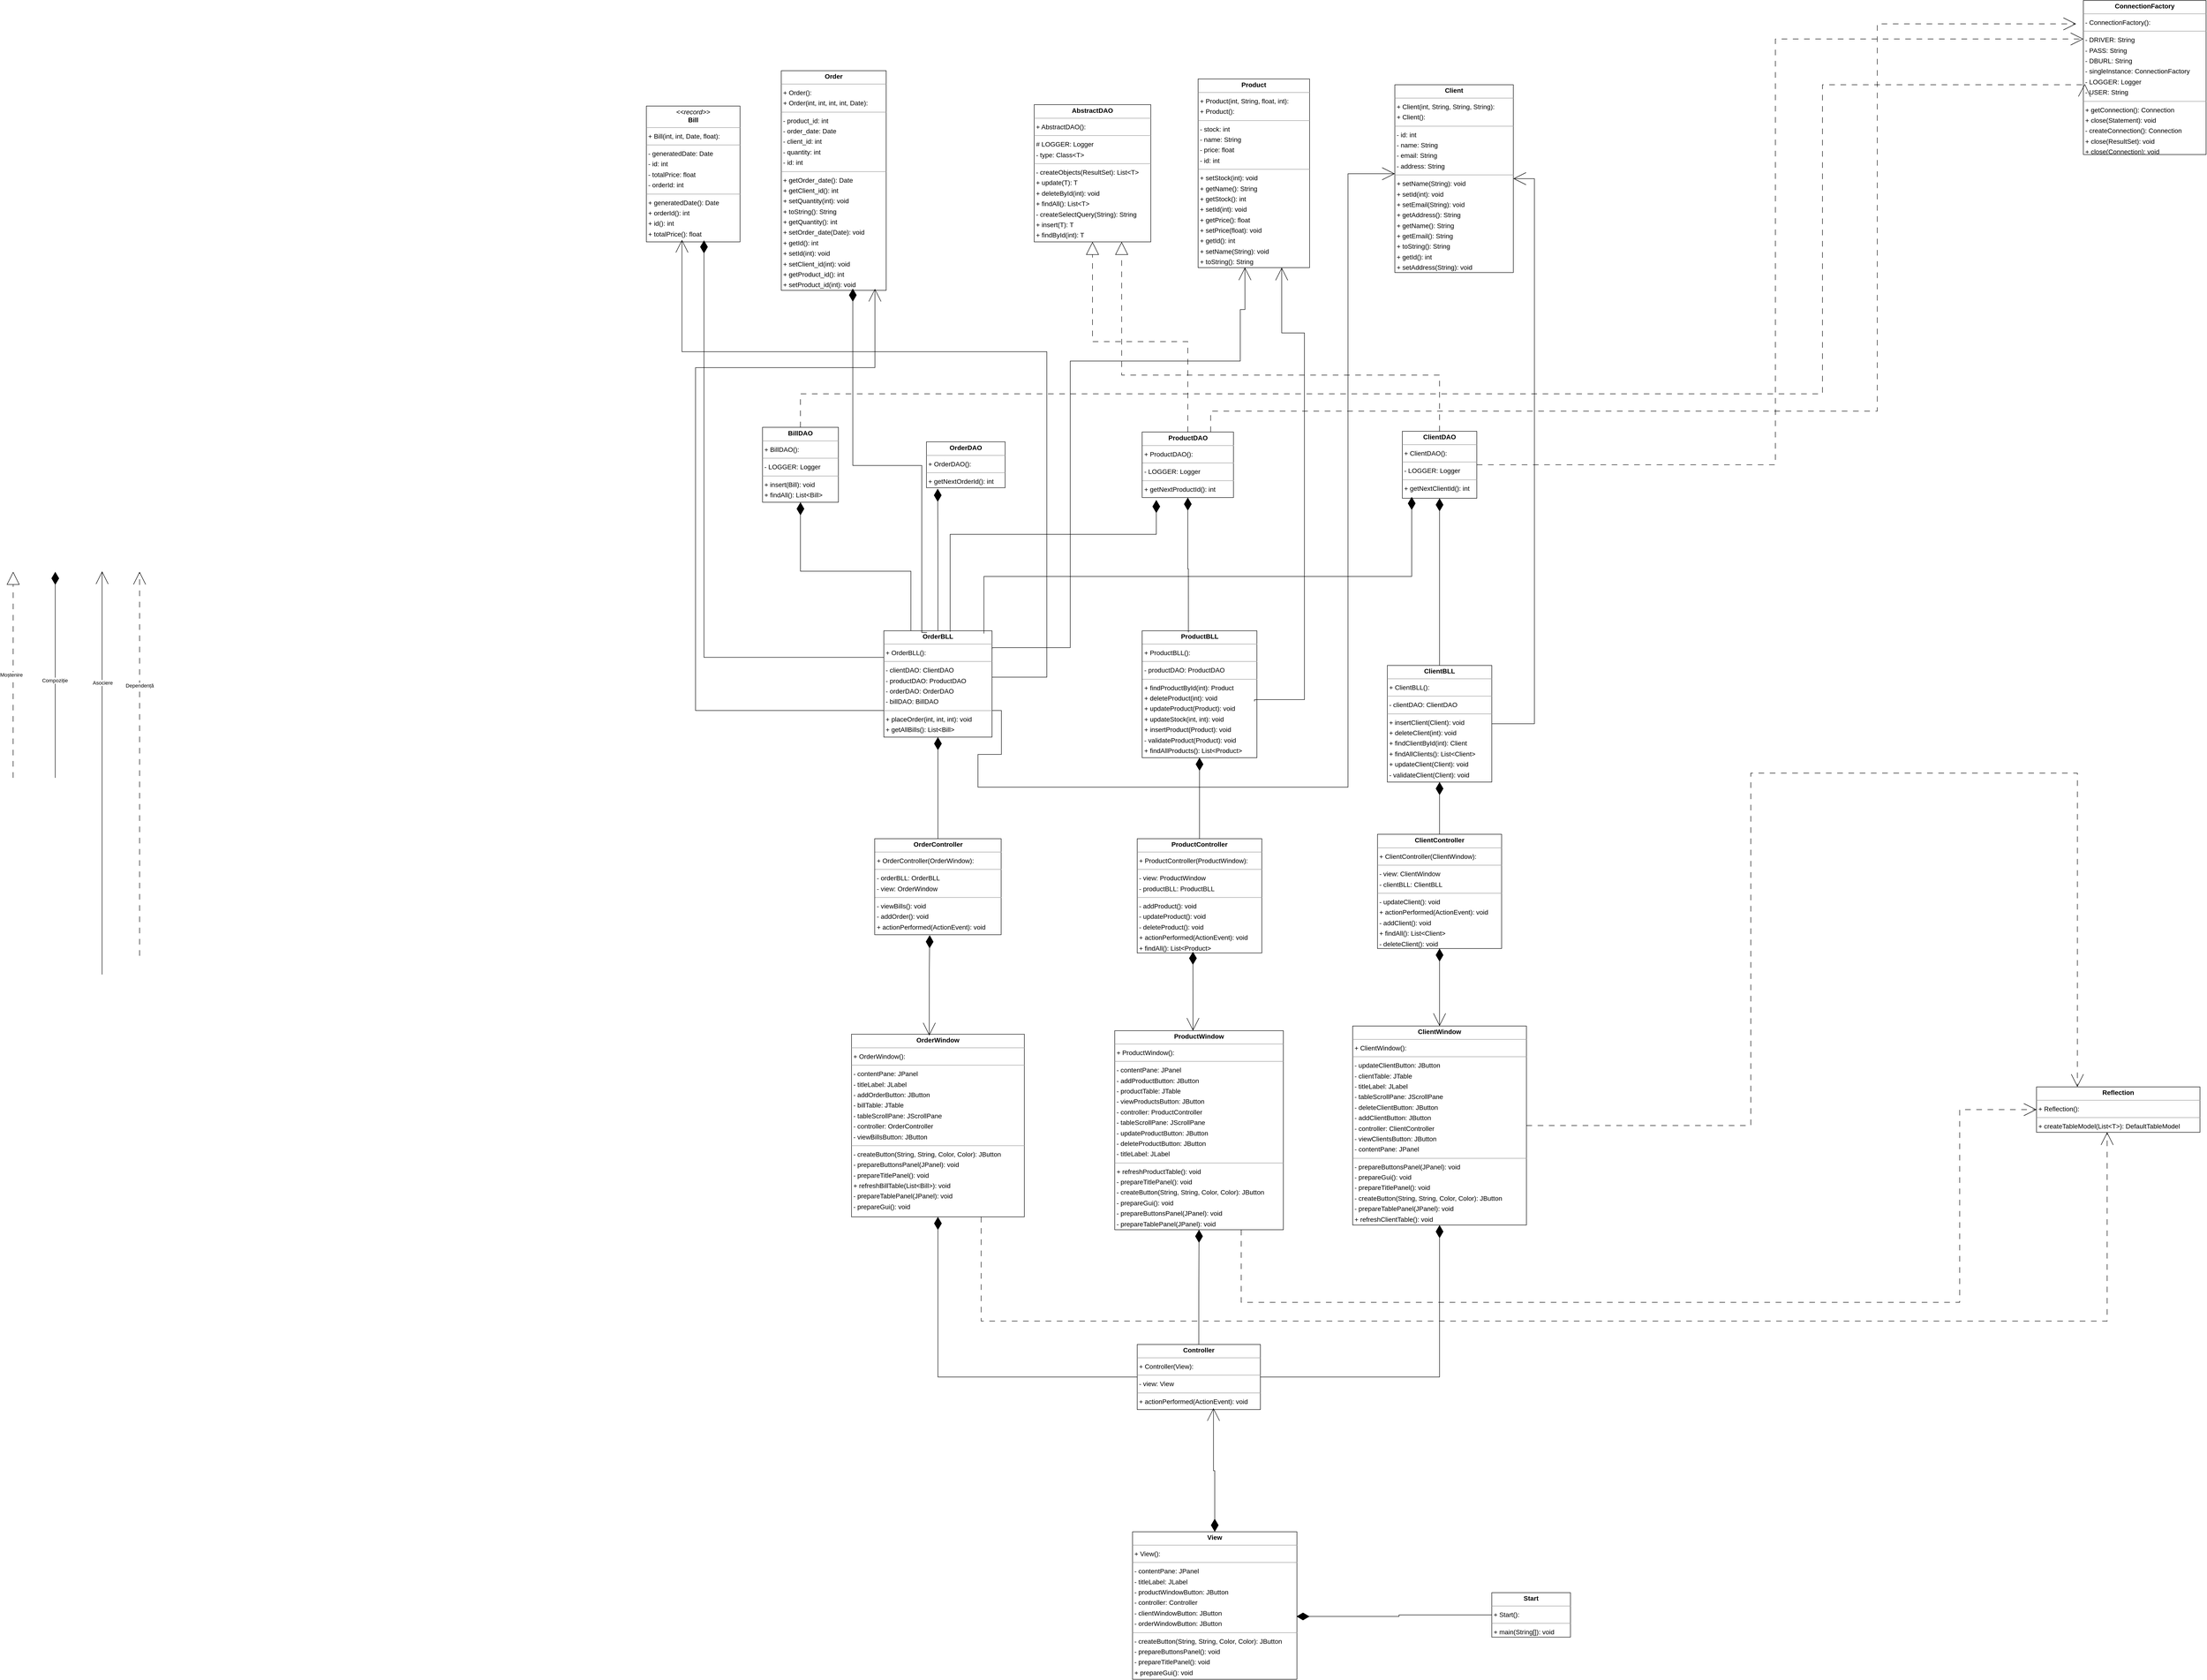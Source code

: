 <mxfile version="26.0.16">
  <diagram id="RKMdM0hL1HgMS0pw5Uj9" name="Page-1">
    <mxGraphModel dx="5400" dy="2084" grid="1" gridSize="10" guides="1" tooltips="1" connect="1" arrows="1" fold="1" page="0" pageScale="1" pageWidth="850" pageHeight="1100" background="none" math="0" shadow="0">
      <root>
        <mxCell id="0" />
        <mxCell id="1" parent="0" />
        <mxCell id="node3" value="&lt;p style=&quot;margin:0px;margin-top:4px;text-align:center;&quot;&gt;&lt;b&gt;AbstractDAO&lt;T&gt;&lt;/b&gt;&lt;/p&gt;&lt;hr size=&quot;1&quot;/&gt;&lt;p style=&quot;margin:0 0 0 4px;line-height:1.6;&quot;&gt;+ AbstractDAO(): &lt;/p&gt;&lt;hr size=&quot;1&quot;/&gt;&lt;p style=&quot;margin:0 0 0 4px;line-height:1.6;&quot;&gt;# LOGGER: Logger&lt;br/&gt;- type: Class&amp;lt;T&amp;gt;&lt;/p&gt;&lt;hr size=&quot;1&quot;/&gt;&lt;p style=&quot;margin:0 0 0 4px;line-height:1.6;&quot;&gt;- createObjects(ResultSet): List&amp;lt;T&amp;gt;&lt;br/&gt;+ update(T): T&lt;br/&gt;+ deleteById(int): void&lt;br/&gt;+ findAll(): List&amp;lt;T&amp;gt;&lt;br/&gt;- createSelectQuery(String): String&lt;br/&gt;+ insert(T): T&lt;br/&gt;+ findById(int): T&lt;/p&gt;" style="verticalAlign=top;align=left;overflow=fill;fontSize=14;fontFamily=Helvetica;html=1;rounded=0;shadow=0;comic=0;labelBackgroundColor=none;strokeWidth=1;" parent="1" vertex="1">
          <mxGeometry x="1260" y="802.5" width="249" height="293" as="geometry" />
        </mxCell>
        <mxCell id="node12" value="&lt;p style=&quot;margin:0px;margin-top:4px;text-align:center;&quot;&gt;&lt;i&gt;&amp;lt;&amp;lt;record&amp;gt;&amp;gt;&lt;/i&gt;&lt;br/&gt;&lt;b&gt;Bill&lt;/b&gt;&lt;/p&gt;&lt;hr size=&quot;1&quot;/&gt;&lt;p style=&quot;margin:0 0 0 4px;line-height:1.6;&quot;&gt;+ Bill(int, int, Date, float): &lt;/p&gt;&lt;hr size=&quot;1&quot;/&gt;&lt;p style=&quot;margin:0 0 0 4px;line-height:1.6;&quot;&gt;- generatedDate: Date&lt;br/&gt;- id: int&lt;br/&gt;- totalPrice: float&lt;br/&gt;- orderId: int&lt;/p&gt;&lt;hr size=&quot;1&quot;/&gt;&lt;p style=&quot;margin:0 0 0 4px;line-height:1.6;&quot;&gt;+ generatedDate(): Date&lt;br/&gt;+ orderId(): int&lt;br/&gt;+ id(): int&lt;br/&gt;+ totalPrice(): float&lt;/p&gt;" style="verticalAlign=top;align=left;overflow=fill;fontSize=14;fontFamily=Helvetica;html=1;rounded=0;shadow=0;comic=0;labelBackgroundColor=none;strokeWidth=1;" parent="1" vertex="1">
          <mxGeometry x="432" y="805.5" width="200" height="290" as="geometry" />
        </mxCell>
        <mxCell id="node11" value="&lt;p style=&quot;margin:0px;margin-top:4px;text-align:center;&quot;&gt;&lt;b&gt;BillDAO&lt;/b&gt;&lt;/p&gt;&lt;hr size=&quot;1&quot;/&gt;&lt;p style=&quot;margin:0 0 0 4px;line-height:1.6;&quot;&gt;+ BillDAO(): &lt;/p&gt;&lt;hr size=&quot;1&quot;/&gt;&lt;p style=&quot;margin:0 0 0 4px;line-height:1.6;&quot;&gt;- LOGGER: Logger&lt;/p&gt;&lt;hr size=&quot;1&quot;/&gt;&lt;p style=&quot;margin:0 0 0 4px;line-height:1.6;&quot;&gt;+ insert(Bill): void&lt;br/&gt;+ findAll(): List&amp;lt;Bill&amp;gt;&lt;/p&gt;" style="verticalAlign=top;align=left;overflow=fill;fontSize=14;fontFamily=Helvetica;html=1;rounded=0;shadow=0;comic=0;labelBackgroundColor=none;strokeWidth=1;" parent="1" vertex="1">
          <mxGeometry x="680" y="1491.5" width="162" height="160" as="geometry" />
        </mxCell>
        <mxCell id="node9" value="&lt;p style=&quot;margin:0px;margin-top:4px;text-align:center;&quot;&gt;&lt;b&gt;Client&lt;/b&gt;&lt;/p&gt;&lt;hr size=&quot;1&quot;/&gt;&lt;p style=&quot;margin:0 0 0 4px;line-height:1.6;&quot;&gt;+ Client(int, String, String, String): &lt;br/&gt;+ Client(): &lt;/p&gt;&lt;hr size=&quot;1&quot;/&gt;&lt;p style=&quot;margin:0 0 0 4px;line-height:1.6;&quot;&gt;- id: int&lt;br/&gt;- name: String&lt;br/&gt;- email: String&lt;br/&gt;- address: String&lt;/p&gt;&lt;hr size=&quot;1&quot;/&gt;&lt;p style=&quot;margin:0 0 0 4px;line-height:1.6;&quot;&gt;+ setName(String): void&lt;br/&gt;+ setId(int): void&lt;br/&gt;+ setEmail(String): void&lt;br/&gt;+ getAddress(): String&lt;br/&gt;+ getName(): String&lt;br/&gt;+ getEmail(): String&lt;br/&gt;+ toString(): String&lt;br/&gt;+ getId(): int&lt;br/&gt;+ setAddress(String): void&lt;/p&gt;" style="verticalAlign=top;align=left;overflow=fill;fontSize=14;fontFamily=Helvetica;html=1;rounded=0;shadow=0;comic=0;labelBackgroundColor=none;strokeWidth=1;" parent="1" vertex="1">
          <mxGeometry x="2030" y="760" width="253" height="401" as="geometry" />
        </mxCell>
        <mxCell id="VCW7K569zGjkkJuvxgAO-5" style="edgeStyle=orthogonalEdgeStyle;rounded=0;orthogonalLoop=1;jettySize=auto;html=1;entryX=0.5;entryY=1;entryDx=0;entryDy=0;endArrow=diamondThin;endFill=1;endSize=25;" edge="1" parent="1" source="node18" target="node15">
          <mxGeometry relative="1" as="geometry" />
        </mxCell>
        <mxCell id="VCW7K569zGjkkJuvxgAO-8" style="edgeStyle=orthogonalEdgeStyle;rounded=0;orthogonalLoop=1;jettySize=auto;html=1;entryX=1;entryY=0.5;entryDx=0;entryDy=0;endArrow=open;endFill=0;endSize=25;" edge="1" parent="1" source="node18" target="node9">
          <mxGeometry relative="1" as="geometry">
            <Array as="points">
              <mxPoint x="2328" y="2125" />
              <mxPoint x="2328" y="961" />
            </Array>
          </mxGeometry>
        </mxCell>
        <mxCell id="node18" value="&lt;p style=&quot;margin:0px;margin-top:4px;text-align:center;&quot;&gt;&lt;b&gt;ClientBLL&lt;/b&gt;&lt;/p&gt;&lt;hr size=&quot;1&quot;/&gt;&lt;p style=&quot;margin:0 0 0 4px;line-height:1.6;&quot;&gt;+ ClientBLL(): &lt;/p&gt;&lt;hr size=&quot;1&quot;/&gt;&lt;p style=&quot;margin:0 0 0 4px;line-height:1.6;&quot;&gt;- clientDAO: ClientDAO&lt;/p&gt;&lt;hr size=&quot;1&quot;/&gt;&lt;p style=&quot;margin:0 0 0 4px;line-height:1.6;&quot;&gt;+ insertClient(Client): void&lt;br/&gt;+ deleteClient(int): void&lt;br/&gt;+ findClientById(int): Client&lt;br/&gt;+ findAllClients(): List&amp;lt;Client&amp;gt;&lt;br/&gt;+ updateClient(Client): void&lt;br/&gt;- validateClient(Client): void&lt;/p&gt;" style="verticalAlign=top;align=left;overflow=fill;fontSize=14;fontFamily=Helvetica;html=1;rounded=0;shadow=0;comic=0;labelBackgroundColor=none;strokeWidth=1;" parent="1" vertex="1">
          <mxGeometry x="2014" y="2000" width="223" height="249" as="geometry" />
        </mxCell>
        <mxCell id="VCW7K569zGjkkJuvxgAO-4" style="edgeStyle=orthogonalEdgeStyle;rounded=0;orthogonalLoop=1;jettySize=auto;html=1;entryX=0.5;entryY=1;entryDx=0;entryDy=0;endArrow=diamondThin;endFill=1;endSize=25;" edge="1" parent="1" source="node20" target="node18">
          <mxGeometry relative="1" as="geometry" />
        </mxCell>
        <mxCell id="node20" value="&lt;p style=&quot;margin:0px;margin-top:4px;text-align:center;&quot;&gt;&lt;b&gt;ClientController&lt;/b&gt;&lt;/p&gt;&lt;hr size=&quot;1&quot;/&gt;&lt;p style=&quot;margin:0 0 0 4px;line-height:1.6;&quot;&gt;+ ClientController(ClientWindow): &lt;/p&gt;&lt;hr size=&quot;1&quot;/&gt;&lt;p style=&quot;margin:0 0 0 4px;line-height:1.6;&quot;&gt;- view: ClientWindow&lt;br/&gt;- clientBLL: ClientBLL&lt;/p&gt;&lt;hr size=&quot;1&quot;/&gt;&lt;p style=&quot;margin:0 0 0 4px;line-height:1.6;&quot;&gt;- updateClient(): void&lt;br/&gt;+ actionPerformed(ActionEvent): void&lt;br/&gt;- addClient(): void&lt;br/&gt;+ findAll(): List&amp;lt;Client&amp;gt;&lt;br/&gt;- deleteClient(): void&lt;/p&gt;" style="verticalAlign=top;align=left;overflow=fill;fontSize=14;fontFamily=Helvetica;html=1;rounded=0;shadow=0;comic=0;labelBackgroundColor=none;strokeWidth=1;" parent="1" vertex="1">
          <mxGeometry x="1993" y="2360.5" width="265" height="244" as="geometry" />
        </mxCell>
        <mxCell id="VCW7K569zGjkkJuvxgAO-9" style="edgeStyle=orthogonalEdgeStyle;rounded=0;orthogonalLoop=1;jettySize=auto;html=1;entryX=0.75;entryY=1;entryDx=0;entryDy=0;dashed=1;dashPattern=12 12;endArrow=block;endFill=0;endSize=25;" edge="1" parent="1" source="node15" target="node3">
          <mxGeometry relative="1" as="geometry">
            <Array as="points">
              <mxPoint x="2125" y="1380" />
              <mxPoint x="1447" y="1380" />
            </Array>
          </mxGeometry>
        </mxCell>
        <mxCell id="VCW7K569zGjkkJuvxgAO-10" style="edgeStyle=orthogonalEdgeStyle;rounded=0;orthogonalLoop=1;jettySize=auto;html=1;entryX=0;entryY=0.25;entryDx=0;entryDy=0;dashed=1;dashPattern=12 12;endArrow=open;endFill=0;endSize=25;" edge="1" parent="1" source="node15" target="node5">
          <mxGeometry relative="1" as="geometry" />
        </mxCell>
        <mxCell id="node15" value="&lt;p style=&quot;margin:0px;margin-top:4px;text-align:center;&quot;&gt;&lt;b&gt;ClientDAO&lt;/b&gt;&lt;/p&gt;&lt;hr size=&quot;1&quot;/&gt;&lt;p style=&quot;margin:0 0 0 4px;line-height:1.6;&quot;&gt;+ ClientDAO(): &lt;/p&gt;&lt;hr size=&quot;1&quot;/&gt;&lt;p style=&quot;margin:0 0 0 4px;line-height:1.6;&quot;&gt;- LOGGER: Logger&lt;/p&gt;&lt;hr size=&quot;1&quot;/&gt;&lt;p style=&quot;margin:0 0 0 4px;line-height:1.6;&quot;&gt;+ getNextClientId(): int&lt;/p&gt;" style="verticalAlign=top;align=left;overflow=fill;fontSize=14;fontFamily=Helvetica;html=1;rounded=0;shadow=0;comic=0;labelBackgroundColor=none;strokeWidth=1;" parent="1" vertex="1">
          <mxGeometry x="2046" y="1500" width="159" height="143" as="geometry" />
        </mxCell>
        <mxCell id="VCW7K569zGjkkJuvxgAO-11" style="edgeStyle=orthogonalEdgeStyle;rounded=0;orthogonalLoop=1;jettySize=auto;html=1;entryX=0.5;entryY=1;entryDx=0;entryDy=0;endSize=25;endArrow=diamondThin;endFill=1;startArrow=open;startFill=0;startSize=25;" edge="1" parent="1" source="node16" target="node20">
          <mxGeometry relative="1" as="geometry" />
        </mxCell>
        <mxCell id="node16" value="&lt;p style=&quot;margin:0px;margin-top:4px;text-align:center;&quot;&gt;&lt;b&gt;ClientWindow&lt;/b&gt;&lt;/p&gt;&lt;hr size=&quot;1&quot;/&gt;&lt;p style=&quot;margin:0 0 0 4px;line-height:1.6;&quot;&gt;+ ClientWindow(): &lt;/p&gt;&lt;hr size=&quot;1&quot;/&gt;&lt;p style=&quot;margin:0 0 0 4px;line-height:1.6;&quot;&gt;- updateClientButton: JButton&lt;br/&gt;- clientTable: JTable&lt;br/&gt;- titleLabel: JLabel&lt;br/&gt;- tableScrollPane: JScrollPane&lt;br/&gt;- deleteClientButton: JButton&lt;br/&gt;- addClientButton: JButton&lt;br/&gt;- controller: ClientController&lt;br/&gt;- viewClientsButton: JButton&lt;br/&gt;- contentPane: JPanel&lt;/p&gt;&lt;hr size=&quot;1&quot;/&gt;&lt;p style=&quot;margin:0 0 0 4px;line-height:1.6;&quot;&gt;- prepareButtonsPanel(JPanel): void&lt;br/&gt;- prepareGui(): void&lt;br/&gt;- prepareTitlePanel(): void&lt;br/&gt;- createButton(String, String, Color, Color): JButton&lt;br/&gt;- prepareTablePanel(JPanel): void&lt;br/&gt;+ refreshClientTable(): void&lt;/p&gt;" style="verticalAlign=top;align=left;overflow=fill;fontSize=14;fontFamily=Helvetica;html=1;rounded=0;shadow=0;comic=0;labelBackgroundColor=none;strokeWidth=1;" parent="1" vertex="1">
          <mxGeometry x="1940" y="2770" width="371" height="425" as="geometry" />
        </mxCell>
        <mxCell id="node5" value="&lt;p style=&quot;margin:0px;margin-top:4px;text-align:center;&quot;&gt;&lt;b&gt;ConnectionFactory&lt;/b&gt;&lt;/p&gt;&lt;hr size=&quot;1&quot;/&gt;&lt;p style=&quot;margin:0 0 0 4px;line-height:1.6;&quot;&gt;- ConnectionFactory(): &lt;/p&gt;&lt;hr size=&quot;1&quot;/&gt;&lt;p style=&quot;margin:0 0 0 4px;line-height:1.6;&quot;&gt;- DRIVER: String&lt;br/&gt;- PASS: String&lt;br/&gt;- DBURL: String&lt;br/&gt;- singleInstance: ConnectionFactory&lt;br/&gt;- LOGGER: Logger&lt;br/&gt;- USER: String&lt;/p&gt;&lt;hr size=&quot;1&quot;/&gt;&lt;p style=&quot;margin:0 0 0 4px;line-height:1.6;&quot;&gt;+ getConnection(): Connection&lt;br/&gt;+ close(Statement): void&lt;br/&gt;- createConnection(): Connection&lt;br/&gt;+ close(ResultSet): void&lt;br/&gt;+ close(Connection): void&lt;/p&gt;" style="verticalAlign=top;align=left;overflow=fill;fontSize=14;fontFamily=Helvetica;html=1;rounded=0;shadow=0;comic=0;labelBackgroundColor=none;strokeWidth=1;" parent="1" vertex="1">
          <mxGeometry x="3500" y="580" width="262" height="329" as="geometry" />
        </mxCell>
        <mxCell id="node22" value="&lt;p style=&quot;margin:0px;margin-top:4px;text-align:center;&quot;&gt;&lt;b&gt;Controller&lt;/b&gt;&lt;/p&gt;&lt;hr size=&quot;1&quot;/&gt;&lt;p style=&quot;margin:0 0 0 4px;line-height:1.6;&quot;&gt;+ Controller(View): &lt;/p&gt;&lt;hr size=&quot;1&quot;/&gt;&lt;p style=&quot;margin:0 0 0 4px;line-height:1.6;&quot;&gt;- view: View&lt;/p&gt;&lt;hr size=&quot;1&quot;/&gt;&lt;p style=&quot;margin:0 0 0 4px;line-height:1.6;&quot;&gt;+ actionPerformed(ActionEvent): void&lt;/p&gt;" style="verticalAlign=top;align=left;overflow=fill;fontSize=14;fontFamily=Helvetica;html=1;rounded=0;shadow=0;comic=0;labelBackgroundColor=none;strokeWidth=1;" parent="1" vertex="1">
          <mxGeometry x="1480" y="3450" width="263" height="139" as="geometry" />
        </mxCell>
        <mxCell id="node13" value="&lt;p style=&quot;margin:0px;margin-top:4px;text-align:center;&quot;&gt;&lt;b&gt;Order&lt;/b&gt;&lt;/p&gt;&lt;hr size=&quot;1&quot;/&gt;&lt;p style=&quot;margin:0 0 0 4px;line-height:1.6;&quot;&gt;+ Order(): &lt;br/&gt;+ Order(int, int, int, int, Date): &lt;/p&gt;&lt;hr size=&quot;1&quot;/&gt;&lt;p style=&quot;margin:0 0 0 4px;line-height:1.6;&quot;&gt;- product_id: int&lt;br/&gt;- order_date: Date&lt;br/&gt;- client_id: int&lt;br/&gt;- quantity: int&lt;br/&gt;- id: int&lt;/p&gt;&lt;hr size=&quot;1&quot;/&gt;&lt;p style=&quot;margin:0 0 0 4px;line-height:1.6;&quot;&gt;+ getOrder_date(): Date&lt;br/&gt;+ getClient_id(): int&lt;br/&gt;+ setQuantity(int): void&lt;br/&gt;+ toString(): String&lt;br/&gt;+ getQuantity(): int&lt;br/&gt;+ setOrder_date(Date): void&lt;br/&gt;+ getId(): int&lt;br/&gt;+ setId(int): void&lt;br/&gt;+ setClient_id(int): void&lt;br/&gt;+ getProduct_id(): int&lt;br/&gt;+ setProduct_id(int): void&lt;/p&gt;" style="verticalAlign=top;align=left;overflow=fill;fontSize=14;fontFamily=Helvetica;html=1;rounded=0;shadow=0;comic=0;labelBackgroundColor=none;strokeWidth=1;" parent="1" vertex="1">
          <mxGeometry x="720" y="730" width="224" height="469" as="geometry" />
        </mxCell>
        <mxCell id="node19" value="&lt;p style=&quot;margin:0px;margin-top:4px;text-align:center;&quot;&gt;&lt;b&gt;OrderBLL&lt;/b&gt;&lt;/p&gt;&lt;hr size=&quot;1&quot;/&gt;&lt;p style=&quot;margin:0 0 0 4px;line-height:1.6;&quot;&gt;+ OrderBLL(): &lt;/p&gt;&lt;hr size=&quot;1&quot;/&gt;&lt;p style=&quot;margin:0 0 0 4px;line-height:1.6;&quot;&gt;- clientDAO: ClientDAO&lt;br/&gt;- productDAO: ProductDAO&lt;br/&gt;- orderDAO: OrderDAO&lt;br/&gt;- billDAO: BillDAO&lt;/p&gt;&lt;hr size=&quot;1&quot;/&gt;&lt;p style=&quot;margin:0 0 0 4px;line-height:1.6;&quot;&gt;+ placeOrder(int, int, int): void&lt;br/&gt;+ getAllBills(): List&amp;lt;Bill&amp;gt;&lt;/p&gt;" style="verticalAlign=top;align=left;overflow=fill;fontSize=14;fontFamily=Helvetica;html=1;rounded=0;shadow=0;comic=0;labelBackgroundColor=none;strokeWidth=1;" parent="1" vertex="1">
          <mxGeometry x="939" y="1926" width="231" height="227" as="geometry" />
        </mxCell>
        <mxCell id="node14" value="&lt;p style=&quot;margin:0px;margin-top:4px;text-align:center;&quot;&gt;&lt;b&gt;OrderController&lt;/b&gt;&lt;/p&gt;&lt;hr size=&quot;1&quot;/&gt;&lt;p style=&quot;margin:0 0 0 4px;line-height:1.6;&quot;&gt;+ OrderController(OrderWindow): &lt;/p&gt;&lt;hr size=&quot;1&quot;/&gt;&lt;p style=&quot;margin:0 0 0 4px;line-height:1.6;&quot;&gt;- orderBLL: OrderBLL&lt;br/&gt;- view: OrderWindow&lt;/p&gt;&lt;hr size=&quot;1&quot;/&gt;&lt;p style=&quot;margin:0 0 0 4px;line-height:1.6;&quot;&gt;- viewBills(): void&lt;br/&gt;- addOrder(): void&lt;br/&gt;+ actionPerformed(ActionEvent): void&lt;/p&gt;" style="verticalAlign=top;align=left;overflow=fill;fontSize=14;fontFamily=Helvetica;html=1;rounded=0;shadow=0;comic=0;labelBackgroundColor=none;strokeWidth=1;" parent="1" vertex="1">
          <mxGeometry x="919.5" y="2370" width="270" height="205" as="geometry" />
        </mxCell>
        <mxCell id="node10" value="&lt;p style=&quot;margin:0px;margin-top:4px;text-align:center;&quot;&gt;&lt;b&gt;OrderDAO&lt;/b&gt;&lt;/p&gt;&lt;hr size=&quot;1&quot;/&gt;&lt;p style=&quot;margin:0 0 0 4px;line-height:1.6;&quot;&gt;+ OrderDAO(): &lt;/p&gt;&lt;hr size=&quot;1&quot;/&gt;&lt;p style=&quot;margin:0 0 0 4px;line-height:1.6;&quot;&gt;+ getNextOrderId(): int&lt;/p&gt;" style="verticalAlign=top;align=left;overflow=fill;fontSize=14;fontFamily=Helvetica;html=1;rounded=0;shadow=0;comic=0;labelBackgroundColor=none;strokeWidth=1;" parent="1" vertex="1">
          <mxGeometry x="1030" y="1522.5" width="168" height="98" as="geometry" />
        </mxCell>
        <mxCell id="node0" value="&lt;p style=&quot;margin:0px;margin-top:4px;text-align:center;&quot;&gt;&lt;b&gt;OrderWindow&lt;/b&gt;&lt;/p&gt;&lt;hr size=&quot;1&quot;/&gt;&lt;p style=&quot;margin:0 0 0 4px;line-height:1.6;&quot;&gt;+ OrderWindow(): &lt;/p&gt;&lt;hr size=&quot;1&quot;/&gt;&lt;p style=&quot;margin:0 0 0 4px;line-height:1.6;&quot;&gt;- contentPane: JPanel&lt;br/&gt;- titleLabel: JLabel&lt;br/&gt;- addOrderButton: JButton&lt;br/&gt;- billTable: JTable&lt;br/&gt;- tableScrollPane: JScrollPane&lt;br/&gt;- controller: OrderController&lt;br/&gt;- viewBillsButton: JButton&lt;/p&gt;&lt;hr size=&quot;1&quot;/&gt;&lt;p style=&quot;margin:0 0 0 4px;line-height:1.6;&quot;&gt;- createButton(String, String, Color, Color): JButton&lt;br/&gt;- prepareButtonsPanel(JPanel): void&lt;br/&gt;- prepareTitlePanel(): void&lt;br/&gt;+ refreshBillTable(List&amp;lt;Bill&amp;gt;): void&lt;br/&gt;- prepareTablePanel(JPanel): void&lt;br/&gt;- prepareGui(): void&lt;/p&gt;" style="verticalAlign=top;align=left;overflow=fill;fontSize=14;fontFamily=Helvetica;html=1;rounded=0;shadow=0;comic=0;labelBackgroundColor=none;strokeWidth=1;" parent="1" vertex="1">
          <mxGeometry x="870" y="2787.5" width="369" height="390" as="geometry" />
        </mxCell>
        <mxCell id="node17" value="&lt;p style=&quot;margin:0px;margin-top:4px;text-align:center;&quot;&gt;&lt;b&gt;Product&lt;/b&gt;&lt;/p&gt;&lt;hr size=&quot;1&quot;/&gt;&lt;p style=&quot;margin:0 0 0 4px;line-height:1.6;&quot;&gt;+ Product(int, String, float, int): &lt;br/&gt;+ Product(): &lt;/p&gt;&lt;hr size=&quot;1&quot;/&gt;&lt;p style=&quot;margin:0 0 0 4px;line-height:1.6;&quot;&gt;- stock: int&lt;br/&gt;- name: String&lt;br/&gt;- price: float&lt;br/&gt;- id: int&lt;/p&gt;&lt;hr size=&quot;1&quot;/&gt;&lt;p style=&quot;margin:0 0 0 4px;line-height:1.6;&quot;&gt;+ setStock(int): void&lt;br/&gt;+ getName(): String&lt;br/&gt;+ getStock(): int&lt;br/&gt;+ setId(int): void&lt;br/&gt;+ getPrice(): float&lt;br/&gt;+ setPrice(float): void&lt;br/&gt;+ getId(): int&lt;br/&gt;+ setName(String): void&lt;br/&gt;+ toString(): String&lt;/p&gt;" style="verticalAlign=top;align=left;overflow=fill;fontSize=14;fontFamily=Helvetica;html=1;rounded=0;shadow=0;comic=0;labelBackgroundColor=none;strokeWidth=1;" parent="1" vertex="1">
          <mxGeometry x="1610" y="747.5" width="238" height="403" as="geometry" />
        </mxCell>
        <mxCell id="node2" value="&lt;p style=&quot;margin:0px;margin-top:4px;text-align:center;&quot;&gt;&lt;b&gt;ProductBLL&lt;/b&gt;&lt;/p&gt;&lt;hr size=&quot;1&quot;/&gt;&lt;p style=&quot;margin:0 0 0 4px;line-height:1.6;&quot;&gt;+ ProductBLL(): &lt;/p&gt;&lt;hr size=&quot;1&quot;/&gt;&lt;p style=&quot;margin:0 0 0 4px;line-height:1.6;&quot;&gt;- productDAO: ProductDAO&lt;/p&gt;&lt;hr size=&quot;1&quot;/&gt;&lt;p style=&quot;margin:0 0 0 4px;line-height:1.6;&quot;&gt;+ findProductById(int): Product&lt;br/&gt;+ deleteProduct(int): void&lt;br/&gt;+ updateProduct(Product): void&lt;br/&gt;+ updateStock(int, int): void&lt;br/&gt;+ insertProduct(Product): void&lt;br/&gt;- validateProduct(Product): void&lt;br/&gt;+ findAllProducts(): List&amp;lt;Product&amp;gt;&lt;/p&gt;" style="verticalAlign=top;align=left;overflow=fill;fontSize=14;fontFamily=Helvetica;html=1;rounded=0;shadow=0;comic=0;labelBackgroundColor=none;strokeWidth=1;" parent="1" vertex="1">
          <mxGeometry x="1490.5" y="1926" width="245" height="271" as="geometry" />
        </mxCell>
        <mxCell id="node4" value="&lt;p style=&quot;margin:0px;margin-top:4px;text-align:center;&quot;&gt;&lt;b&gt;ProductController&lt;/b&gt;&lt;/p&gt;&lt;hr size=&quot;1&quot;/&gt;&lt;p style=&quot;margin:0 0 0 4px;line-height:1.6;&quot;&gt;+ ProductController(ProductWindow): &lt;/p&gt;&lt;hr size=&quot;1&quot;/&gt;&lt;p style=&quot;margin:0 0 0 4px;line-height:1.6;&quot;&gt;- view: ProductWindow&lt;br/&gt;- productBLL: ProductBLL&lt;/p&gt;&lt;hr size=&quot;1&quot;/&gt;&lt;p style=&quot;margin:0 0 0 4px;line-height:1.6;&quot;&gt;- addProduct(): void&lt;br/&gt;- updateProduct(): void&lt;br/&gt;- deleteProduct(): void&lt;br/&gt;+ actionPerformed(ActionEvent): void&lt;br/&gt;+ findAll(): List&amp;lt;Product&amp;gt;&lt;/p&gt;" style="verticalAlign=top;align=left;overflow=fill;fontSize=14;fontFamily=Helvetica;html=1;rounded=0;shadow=0;comic=0;labelBackgroundColor=none;strokeWidth=1;" parent="1" vertex="1">
          <mxGeometry x="1480" y="2370" width="266" height="244" as="geometry" />
        </mxCell>
        <mxCell id="VCW7K569zGjkkJuvxgAO-15" style="edgeStyle=orthogonalEdgeStyle;rounded=0;orthogonalLoop=1;jettySize=auto;html=1;entryX=0.5;entryY=1;entryDx=0;entryDy=0;endSize=25;endArrow=block;endFill=0;dashed=1;dashPattern=12 12;" edge="1" parent="1" source="node21" target="node3">
          <mxGeometry relative="1" as="geometry" />
        </mxCell>
        <mxCell id="node21" value="&lt;p style=&quot;margin:0px;margin-top:4px;text-align:center;&quot;&gt;&lt;b&gt;ProductDAO&lt;/b&gt;&lt;/p&gt;&lt;hr size=&quot;1&quot;/&gt;&lt;p style=&quot;margin:0 0 0 4px;line-height:1.6;&quot;&gt;+ ProductDAO(): &lt;/p&gt;&lt;hr size=&quot;1&quot;/&gt;&lt;p style=&quot;margin:0 0 0 4px;line-height:1.6;&quot;&gt;- LOGGER: Logger&lt;/p&gt;&lt;hr size=&quot;1&quot;/&gt;&lt;p style=&quot;margin:0 0 0 4px;line-height:1.6;&quot;&gt;+ getNextProductId(): int&lt;/p&gt;" style="verticalAlign=top;align=left;overflow=fill;fontSize=14;fontFamily=Helvetica;html=1;rounded=0;shadow=0;comic=0;labelBackgroundColor=none;strokeWidth=1;" parent="1" vertex="1">
          <mxGeometry x="1490.5" y="1501.5" width="195" height="140" as="geometry" />
        </mxCell>
        <mxCell id="node1" value="&lt;p style=&quot;margin:0px;margin-top:4px;text-align:center;&quot;&gt;&lt;b&gt;ProductWindow&lt;/b&gt;&lt;/p&gt;&lt;hr size=&quot;1&quot;/&gt;&lt;p style=&quot;margin:0 0 0 4px;line-height:1.6;&quot;&gt;+ ProductWindow(): &lt;/p&gt;&lt;hr size=&quot;1&quot;/&gt;&lt;p style=&quot;margin:0 0 0 4px;line-height:1.6;&quot;&gt;- contentPane: JPanel&lt;br/&gt;- addProductButton: JButton&lt;br/&gt;- productTable: JTable&lt;br/&gt;- viewProductsButton: JButton&lt;br/&gt;- controller: ProductController&lt;br/&gt;- tableScrollPane: JScrollPane&lt;br/&gt;- updateProductButton: JButton&lt;br/&gt;- deleteProductButton: JButton&lt;br/&gt;- titleLabel: JLabel&lt;/p&gt;&lt;hr size=&quot;1&quot;/&gt;&lt;p style=&quot;margin:0 0 0 4px;line-height:1.6;&quot;&gt;+ refreshProductTable(): void&lt;br/&gt;- prepareTitlePanel(): void&lt;br/&gt;- createButton(String, String, Color, Color): JButton&lt;br/&gt;- prepareGui(): void&lt;br/&gt;- prepareButtonsPanel(JPanel): void&lt;br/&gt;- prepareTablePanel(JPanel): void&lt;/p&gt;" style="verticalAlign=top;align=left;overflow=fill;fontSize=14;fontFamily=Helvetica;html=1;rounded=0;shadow=0;comic=0;labelBackgroundColor=none;strokeWidth=1;" parent="1" vertex="1">
          <mxGeometry x="1432" y="2780" width="360" height="425" as="geometry" />
        </mxCell>
        <mxCell id="node7" value="&lt;p style=&quot;margin:0px;margin-top:4px;text-align:center;&quot;&gt;&lt;b&gt;Reflection&lt;/b&gt;&lt;/p&gt;&lt;hr size=&quot;1&quot;/&gt;&lt;p style=&quot;margin:0 0 0 4px;line-height:1.6;&quot;&gt;+ Reflection(): &lt;/p&gt;&lt;hr size=&quot;1&quot;/&gt;&lt;p style=&quot;margin:0 0 0 4px;line-height:1.6;&quot;&gt;+ createTableModel(List&amp;lt;T&amp;gt;): DefaultTableModel&lt;/p&gt;" style="verticalAlign=top;align=left;overflow=fill;fontSize=14;fontFamily=Helvetica;html=1;rounded=0;shadow=0;comic=0;labelBackgroundColor=none;strokeWidth=1;" parent="1" vertex="1">
          <mxGeometry x="3400" y="2900" width="349" height="97" as="geometry" />
        </mxCell>
        <mxCell id="node6" value="&lt;p style=&quot;margin:0px;margin-top:4px;text-align:center;&quot;&gt;&lt;b&gt;Start&lt;/b&gt;&lt;/p&gt;&lt;hr size=&quot;1&quot;/&gt;&lt;p style=&quot;margin:0 0 0 4px;line-height:1.6;&quot;&gt;+ Start(): &lt;/p&gt;&lt;hr size=&quot;1&quot;/&gt;&lt;p style=&quot;margin:0 0 0 4px;line-height:1.6;&quot;&gt;+ main(String[]): void&lt;/p&gt;" style="verticalAlign=top;align=left;overflow=fill;fontSize=14;fontFamily=Helvetica;html=1;rounded=0;shadow=0;comic=0;labelBackgroundColor=none;strokeWidth=1;" parent="1" vertex="1">
          <mxGeometry x="2237" y="3980" width="168" height="95" as="geometry" />
        </mxCell>
        <mxCell id="node8" value="&lt;p style=&quot;margin:0px;margin-top:4px;text-align:center;&quot;&gt;&lt;b&gt;View&lt;/b&gt;&lt;/p&gt;&lt;hr size=&quot;1&quot;/&gt;&lt;p style=&quot;margin:0 0 0 4px;line-height:1.6;&quot;&gt;+ View(): &lt;/p&gt;&lt;hr size=&quot;1&quot;/&gt;&lt;p style=&quot;margin:0 0 0 4px;line-height:1.6;&quot;&gt;- contentPane: JPanel&lt;br/&gt;- titleLabel: JLabel&lt;br/&gt;- productWindowButton: JButton&lt;br/&gt;- controller: Controller&lt;br/&gt;- clientWindowButton: JButton&lt;br/&gt;- orderWindowButton: JButton&lt;/p&gt;&lt;hr size=&quot;1&quot;/&gt;&lt;p style=&quot;margin:0 0 0 4px;line-height:1.6;&quot;&gt;- createButton(String, String, Color, Color): JButton&lt;br/&gt;- prepareButtonsPanel(): void&lt;br/&gt;- prepareTitlePanel(): void&lt;br/&gt;+ prepareGui(): void&lt;/p&gt;" style="verticalAlign=top;align=left;overflow=fill;fontSize=14;fontFamily=Helvetica;html=1;rounded=0;shadow=0;comic=0;labelBackgroundColor=none;strokeWidth=1;" parent="1" vertex="1">
          <mxGeometry x="1470" y="3850" width="351" height="315" as="geometry" />
        </mxCell>
        <mxCell id="VCW7K569zGjkkJuvxgAO-13" style="edgeStyle=orthogonalEdgeStyle;rounded=0;orthogonalLoop=1;jettySize=auto;html=1;entryX=0.447;entryY=0.989;entryDx=0;entryDy=0;endSize=25;endArrow=diamondThin;endFill=1;startArrow=open;startFill=0;startSize=25;entryPerimeter=0;exitX=0.464;exitY=0;exitDx=0;exitDy=0;exitPerimeter=0;" edge="1" parent="1" source="node1" target="node4">
          <mxGeometry relative="1" as="geometry">
            <mxPoint x="1600" y="2780" as="sourcePoint" />
            <mxPoint x="1600" y="2615" as="targetPoint" />
          </mxGeometry>
        </mxCell>
        <mxCell id="VCW7K569zGjkkJuvxgAO-14" style="edgeStyle=orthogonalEdgeStyle;rounded=0;orthogonalLoop=1;jettySize=auto;html=1;entryX=0.435;entryY=1.005;entryDx=0;entryDy=0;endSize=25;endArrow=diamondThin;endFill=1;startArrow=open;startFill=0;startSize=25;entryPerimeter=0;exitX=0.45;exitY=0.007;exitDx=0;exitDy=0;exitPerimeter=0;" edge="1" parent="1" source="node0" target="node14">
          <mxGeometry relative="1" as="geometry">
            <mxPoint x="1037.82" y="2770" as="sourcePoint" />
            <mxPoint x="1037.82" y="2601" as="targetPoint" />
            <Array as="points">
              <mxPoint x="1036" y="2650" />
              <mxPoint x="1037" y="2586" />
            </Array>
          </mxGeometry>
        </mxCell>
        <mxCell id="VCW7K569zGjkkJuvxgAO-16" style="edgeStyle=orthogonalEdgeStyle;rounded=0;orthogonalLoop=1;jettySize=auto;html=1;endArrow=diamondThin;endFill=1;endSize=25;exitX=0.5;exitY=0;exitDx=0;exitDy=0;" edge="1" parent="1" source="node4" target="node2">
          <mxGeometry relative="1" as="geometry">
            <mxPoint x="1587.63" y="2352" as="sourcePoint" />
            <mxPoint x="1587.63" y="2240" as="targetPoint" />
            <Array as="points" />
          </mxGeometry>
        </mxCell>
        <mxCell id="VCW7K569zGjkkJuvxgAO-17" style="edgeStyle=orthogonalEdgeStyle;rounded=0;orthogonalLoop=1;jettySize=auto;html=1;entryX=0.5;entryY=1;entryDx=0;entryDy=0;endArrow=diamondThin;endFill=1;endSize=25;exitX=0.5;exitY=0;exitDx=0;exitDy=0;" edge="1" parent="1" source="node14" target="node19">
          <mxGeometry relative="1" as="geometry">
            <mxPoint x="1050" y="2322" as="sourcePoint" />
            <mxPoint x="1050" y="2210" as="targetPoint" />
          </mxGeometry>
        </mxCell>
        <mxCell id="VCW7K569zGjkkJuvxgAO-18" style="edgeStyle=orthogonalEdgeStyle;rounded=0;orthogonalLoop=1;jettySize=auto;html=1;entryX=0.5;entryY=1;entryDx=0;entryDy=0;endArrow=diamondThin;endFill=1;endSize=25;exitX=0.403;exitY=0.012;exitDx=0;exitDy=0;exitPerimeter=0;" edge="1" parent="1" source="node2" target="node21">
          <mxGeometry relative="1" as="geometry">
            <mxPoint x="1580" y="2008.5" as="sourcePoint" />
            <mxPoint x="1580" y="1651.5" as="targetPoint" />
          </mxGeometry>
        </mxCell>
        <mxCell id="VCW7K569zGjkkJuvxgAO-19" style="edgeStyle=orthogonalEdgeStyle;rounded=0;orthogonalLoop=1;jettySize=auto;html=1;entryX=0.143;entryY=1.022;entryDx=0;entryDy=0;endArrow=diamondThin;endFill=1;endSize=25;exitX=0.5;exitY=0;exitDx=0;exitDy=0;entryPerimeter=0;" edge="1" parent="1" source="node19" target="node10">
          <mxGeometry relative="1" as="geometry">
            <mxPoint x="1020" y="1937" as="sourcePoint" />
            <mxPoint x="1020" y="1580" as="targetPoint" />
          </mxGeometry>
        </mxCell>
        <mxCell id="VCW7K569zGjkkJuvxgAO-20" style="edgeStyle=orthogonalEdgeStyle;rounded=0;orthogonalLoop=1;jettySize=auto;html=1;entryX=0.5;entryY=1;entryDx=0;entryDy=0;endArrow=diamondThin;endFill=1;endSize=25;exitX=0.25;exitY=0;exitDx=0;exitDy=0;" edge="1" parent="1" source="node19" target="node11">
          <mxGeometry relative="1" as="geometry">
            <mxPoint x="1000" y="1927" as="sourcePoint" />
            <mxPoint x="1000" y="1570" as="targetPoint" />
          </mxGeometry>
        </mxCell>
        <mxCell id="VCW7K569zGjkkJuvxgAO-21" style="edgeStyle=orthogonalEdgeStyle;rounded=0;orthogonalLoop=1;jettySize=auto;html=1;entryX=0.155;entryY=1.037;entryDx=0;entryDy=0;endArrow=diamondThin;endFill=1;endSize=25;exitX=0.613;exitY=0.009;exitDx=0;exitDy=0;exitPerimeter=0;entryPerimeter=0;" edge="1" parent="1" source="node19" target="node21">
          <mxGeometry relative="1" as="geometry">
            <mxPoint x="1110" y="1926" as="sourcePoint" />
            <mxPoint x="1110" y="1569" as="targetPoint" />
            <Array as="points">
              <mxPoint x="1081" y="1720" />
              <mxPoint x="1521" y="1720" />
            </Array>
          </mxGeometry>
        </mxCell>
        <mxCell id="VCW7K569zGjkkJuvxgAO-22" style="edgeStyle=orthogonalEdgeStyle;rounded=0;orthogonalLoop=1;jettySize=auto;html=1;entryX=0.126;entryY=0.979;entryDx=0;entryDy=0;endArrow=diamondThin;endFill=1;endSize=25;exitX=0.925;exitY=0.026;exitDx=0;exitDy=0;exitPerimeter=0;entryPerimeter=0;" edge="1" parent="1" source="node19" target="node15">
          <mxGeometry relative="1" as="geometry">
            <mxPoint x="1150" y="1917" as="sourcePoint" />
            <mxPoint x="1150" y="1560" as="targetPoint" />
            <Array as="points">
              <mxPoint x="1153" y="1810" />
              <mxPoint x="2066" y="1810" />
            </Array>
          </mxGeometry>
        </mxCell>
        <mxCell id="VCW7K569zGjkkJuvxgAO-24" style="edgeStyle=orthogonalEdgeStyle;rounded=0;orthogonalLoop=1;jettySize=auto;html=1;entryX=0;entryY=0.5;entryDx=0;entryDy=0;dashed=1;dashPattern=12 12;endArrow=open;endFill=0;endSize=25;exitX=0.75;exitY=0;exitDx=0;exitDy=0;" edge="1" parent="1" source="node21">
          <mxGeometry relative="1" as="geometry">
            <mxPoint x="1670" y="1457" as="sourcePoint" />
            <mxPoint x="3484.5" y="630" as="targetPoint" />
            <Array as="points">
              <mxPoint x="1637" y="1457" />
              <mxPoint x="3060" y="1457" />
              <mxPoint x="3060" y="630" />
            </Array>
          </mxGeometry>
        </mxCell>
        <mxCell id="VCW7K569zGjkkJuvxgAO-25" style="edgeStyle=orthogonalEdgeStyle;rounded=0;orthogonalLoop=1;jettySize=auto;html=1;entryX=0.012;entryY=0.542;entryDx=0;entryDy=0;dashed=1;dashPattern=12 12;endArrow=open;endFill=0;endSize=25;exitX=0.5;exitY=0;exitDx=0;exitDy=0;entryPerimeter=0;" edge="1" parent="1" source="node11" target="node5">
          <mxGeometry relative="1" as="geometry">
            <mxPoint x="1520" y="1632" as="sourcePoint" />
            <mxPoint x="3367.5" y="760" as="targetPoint" />
            <Array as="points">
              <mxPoint x="761" y="1420" />
              <mxPoint x="2943" y="1420" />
              <mxPoint x="2943" y="760" />
              <mxPoint x="3503" y="760" />
            </Array>
          </mxGeometry>
        </mxCell>
        <mxCell id="VCW7K569zGjkkJuvxgAO-26" style="edgeStyle=orthogonalEdgeStyle;rounded=0;orthogonalLoop=1;jettySize=auto;html=1;entryX=0.75;entryY=1;entryDx=0;entryDy=0;endArrow=open;endFill=0;endSize=25;exitX=0.979;exitY=0.556;exitDx=0;exitDy=0;exitPerimeter=0;" edge="1" parent="1" source="node2" target="node17">
          <mxGeometry relative="1" as="geometry">
            <mxPoint x="1746" y="2073" as="sourcePoint" />
            <mxPoint x="1792" y="909" as="targetPoint" />
            <Array as="points">
              <mxPoint x="1730" y="2073" />
              <mxPoint x="1837" y="2073" />
              <mxPoint x="1837" y="1290" />
              <mxPoint x="1789" y="1290" />
            </Array>
          </mxGeometry>
        </mxCell>
        <mxCell id="VCW7K569zGjkkJuvxgAO-27" style="edgeStyle=orthogonalEdgeStyle;rounded=0;orthogonalLoop=1;jettySize=auto;html=1;entryX=0.38;entryY=0.985;entryDx=0;entryDy=0;endArrow=open;endFill=0;endSize=25;exitX=1;exitY=0.5;exitDx=0;exitDy=0;entryPerimeter=0;" edge="1" parent="1" target="node12">
          <mxGeometry relative="1" as="geometry">
            <mxPoint x="1170" y="2025" as="sourcePoint" />
            <mxPoint x="1239" y="1110.5" as="targetPoint" />
            <Array as="points">
              <mxPoint x="1287" y="2025" />
              <mxPoint x="1287" y="1330" />
              <mxPoint x="508" y="1330" />
            </Array>
          </mxGeometry>
        </mxCell>
        <mxCell id="VCW7K569zGjkkJuvxgAO-28" style="edgeStyle=orthogonalEdgeStyle;rounded=0;orthogonalLoop=1;jettySize=auto;html=1;entryX=0.682;entryY=0.992;entryDx=0;entryDy=0;endArrow=diamondThin;endFill=1;endSize=25;exitX=0.399;exitY=0.016;exitDx=0;exitDy=0;entryPerimeter=0;exitPerimeter=0;" edge="1" parent="1" source="node19" target="node13">
          <mxGeometry relative="1" as="geometry">
            <mxPoint x="1007" y="1936" as="sourcePoint" />
            <mxPoint x="771" y="1662" as="targetPoint" />
            <Array as="points">
              <mxPoint x="1020" y="1930" />
              <mxPoint x="1020" y="1573" />
              <mxPoint x="873" y="1573" />
            </Array>
          </mxGeometry>
        </mxCell>
        <mxCell id="VCW7K569zGjkkJuvxgAO-29" style="edgeStyle=orthogonalEdgeStyle;rounded=0;orthogonalLoop=1;jettySize=auto;html=1;endArrow=diamondThin;endFill=1;endSize=25;exitX=0;exitY=0.5;exitDx=0;exitDy=0;entryX=0.997;entryY=0.574;entryDx=0;entryDy=0;entryPerimeter=0;" edge="1" parent="1" source="node6" target="node8">
          <mxGeometry relative="1" as="geometry">
            <mxPoint x="2360" y="3263" as="sourcePoint" />
            <mxPoint x="2360" y="3090" as="targetPoint" />
            <Array as="points" />
          </mxGeometry>
        </mxCell>
        <mxCell id="VCW7K569zGjkkJuvxgAO-31" style="edgeStyle=orthogonalEdgeStyle;rounded=0;orthogonalLoop=1;jettySize=auto;html=1;entryX=0.5;entryY=0;entryDx=0;entryDy=0;endSize=25;endArrow=diamondThin;endFill=1;startArrow=open;startFill=0;startSize=25;exitX=0.619;exitY=0.978;exitDx=0;exitDy=0;exitPerimeter=0;" edge="1" parent="1" source="node22" target="node8">
          <mxGeometry relative="1" as="geometry">
            <mxPoint x="1670" y="3609" as="sourcePoint" />
            <mxPoint x="1670" y="3440" as="targetPoint" />
          </mxGeometry>
        </mxCell>
        <mxCell id="VCW7K569zGjkkJuvxgAO-32" style="edgeStyle=orthogonalEdgeStyle;rounded=0;orthogonalLoop=1;jettySize=auto;html=1;endArrow=diamondThin;endFill=1;endSize=25;exitX=1;exitY=0.5;exitDx=0;exitDy=0;entryX=0.5;entryY=1;entryDx=0;entryDy=0;" edge="1" parent="1" source="node22" target="node16">
          <mxGeometry relative="1" as="geometry">
            <mxPoint x="1685.5" y="3503" as="sourcePoint" />
            <mxPoint x="1685.5" y="3330" as="targetPoint" />
            <Array as="points" />
          </mxGeometry>
        </mxCell>
        <mxCell id="VCW7K569zGjkkJuvxgAO-33" style="edgeStyle=orthogonalEdgeStyle;rounded=0;orthogonalLoop=1;jettySize=auto;html=1;endArrow=diamondThin;endFill=1;endSize=25;exitX=0.5;exitY=0;exitDx=0;exitDy=0;entryX=0.5;entryY=1;entryDx=0;entryDy=0;" edge="1" parent="1" source="node22" target="node1">
          <mxGeometry relative="1" as="geometry">
            <mxPoint x="1360" y="3405" as="sourcePoint" />
            <mxPoint x="1903" y="3090" as="targetPoint" />
            <Array as="points" />
          </mxGeometry>
        </mxCell>
        <mxCell id="VCW7K569zGjkkJuvxgAO-34" style="edgeStyle=orthogonalEdgeStyle;rounded=0;orthogonalLoop=1;jettySize=auto;html=1;endArrow=diamondThin;endFill=1;endSize=25;exitX=0;exitY=0.5;exitDx=0;exitDy=0;" edge="1" parent="1" source="node22" target="node0">
          <mxGeometry relative="1" as="geometry">
            <mxPoint x="1090" y="3495" as="sourcePoint" />
            <mxPoint x="1250" y="3260" as="targetPoint" />
            <Array as="points" />
          </mxGeometry>
        </mxCell>
        <mxCell id="VCW7K569zGjkkJuvxgAO-35" style="edgeStyle=orthogonalEdgeStyle;rounded=0;orthogonalLoop=1;jettySize=auto;html=1;dashed=1;dashPattern=12 12;endArrow=open;endFill=0;endSize=25;exitX=1;exitY=0.5;exitDx=0;exitDy=0;entryX=0.25;entryY=0;entryDx=0;entryDy=0;" edge="1" parent="1" source="node16" target="node7">
          <mxGeometry relative="1" as="geometry">
            <mxPoint x="1970.14" y="3102" as="sourcePoint" />
            <mxPoint x="3060" y="2970" as="targetPoint" />
            <Array as="points">
              <mxPoint x="2790" y="2983" />
              <mxPoint x="2790" y="2230" />
              <mxPoint x="3487" y="2230" />
            </Array>
          </mxGeometry>
        </mxCell>
        <mxCell id="VCW7K569zGjkkJuvxgAO-36" style="edgeStyle=orthogonalEdgeStyle;rounded=0;orthogonalLoop=1;jettySize=auto;html=1;dashed=1;dashPattern=12 12;endArrow=open;endFill=0;endSize=25;exitX=0.75;exitY=1;exitDx=0;exitDy=0;entryX=0;entryY=0.5;entryDx=0;entryDy=0;" edge="1" parent="1" source="node1" target="node7">
          <mxGeometry relative="1" as="geometry">
            <mxPoint x="2060" y="3433" as="sourcePoint" />
            <mxPoint x="3236" y="3350" as="targetPoint" />
            <Array as="points">
              <mxPoint x="1702" y="3360" />
              <mxPoint x="3236" y="3360" />
              <mxPoint x="3236" y="2948" />
            </Array>
          </mxGeometry>
        </mxCell>
        <mxCell id="VCW7K569zGjkkJuvxgAO-38" style="edgeStyle=orthogonalEdgeStyle;rounded=0;orthogonalLoop=1;jettySize=auto;html=1;dashed=1;dashPattern=12 12;endArrow=open;endFill=0;endSize=25;exitX=0.75;exitY=1;exitDx=0;exitDy=0;entryX=0.432;entryY=0.999;entryDx=0;entryDy=0;entryPerimeter=0;" edge="1" parent="1" source="node0" target="node7">
          <mxGeometry relative="1" as="geometry">
            <mxPoint x="1650" y="3267" as="sourcePoint" />
            <mxPoint x="3348" y="3011" as="targetPoint" />
            <Array as="points">
              <mxPoint x="1147" y="3400" />
              <mxPoint x="3550" y="3400" />
            </Array>
          </mxGeometry>
        </mxCell>
        <mxCell id="VCW7K569zGjkkJuvxgAO-39" style="edgeStyle=orthogonalEdgeStyle;rounded=0;orthogonalLoop=1;jettySize=auto;html=1;entryX=0.615;entryY=0.989;entryDx=0;entryDy=0;endArrow=diamondThin;endFill=1;endSize=25;exitX=0;exitY=0.25;exitDx=0;exitDy=0;entryPerimeter=0;" edge="1" parent="1" source="node19" target="node12">
          <mxGeometry relative="1" as="geometry">
            <mxPoint x="776" y="1925.5" as="sourcePoint" />
            <mxPoint x="540" y="1651.5" as="targetPoint" />
          </mxGeometry>
        </mxCell>
        <mxCell id="VCW7K569zGjkkJuvxgAO-40" style="edgeStyle=orthogonalEdgeStyle;rounded=0;orthogonalLoop=1;jettySize=auto;html=1;endArrow=open;endFill=0;endSize=25;exitX=1;exitY=0.75;exitDx=0;exitDy=0;" edge="1" parent="1" source="node19" target="node9">
          <mxGeometry relative="1" as="geometry">
            <mxPoint x="1239" y="2113" as="sourcePoint" />
            <mxPoint x="1285" y="950" as="targetPoint" />
            <Array as="points">
              <mxPoint x="1190" y="2096" />
              <mxPoint x="1190" y="2190" />
              <mxPoint x="1140" y="2190" />
              <mxPoint x="1140" y="2260" />
              <mxPoint x="1930" y="2260" />
              <mxPoint x="1930" y="950" />
            </Array>
          </mxGeometry>
        </mxCell>
        <mxCell id="VCW7K569zGjkkJuvxgAO-42" style="edgeStyle=orthogonalEdgeStyle;rounded=0;orthogonalLoop=1;jettySize=auto;html=1;endArrow=open;endFill=0;endSize=25;exitX=1.001;exitY=0.173;exitDx=0;exitDy=0;exitPerimeter=0;entryX=0.42;entryY=0.999;entryDx=0;entryDy=0;entryPerimeter=0;" edge="1" parent="1" source="node19" target="node17">
          <mxGeometry relative="1" as="geometry">
            <mxPoint x="1230" y="1966" as="sourcePoint" />
            <mxPoint x="1520" y="1150" as="targetPoint" />
            <Array as="points">
              <mxPoint x="1170" y="1962" />
              <mxPoint x="1337" y="1962" />
              <mxPoint x="1337" y="1350" />
              <mxPoint x="1700" y="1350" />
              <mxPoint x="1700" y="1240" />
              <mxPoint x="1710" y="1240" />
            </Array>
          </mxGeometry>
        </mxCell>
        <mxCell id="VCW7K569zGjkkJuvxgAO-43" style="edgeStyle=orthogonalEdgeStyle;rounded=0;orthogonalLoop=1;jettySize=auto;html=1;endArrow=open;endFill=0;endSize=25;exitX=0;exitY=0.75;exitDx=0;exitDy=0;entryX=0.893;entryY=0.993;entryDx=0;entryDy=0;entryPerimeter=0;" edge="1" parent="1" source="node19" target="node13">
          <mxGeometry relative="1" as="geometry">
            <mxPoint x="370" y="1979" as="sourcePoint" />
            <mxPoint x="910" y="1164" as="targetPoint" />
            <Array as="points">
              <mxPoint x="537" y="2096" />
              <mxPoint x="537" y="1364" />
              <mxPoint x="920" y="1364" />
            </Array>
          </mxGeometry>
        </mxCell>
        <mxCell id="VCW7K569zGjkkJuvxgAO-44" style="edgeStyle=orthogonalEdgeStyle;rounded=0;orthogonalLoop=1;jettySize=auto;html=1;entryX=0.75;entryY=1;entryDx=0;entryDy=0;dashed=1;dashPattern=12 12;endArrow=block;endFill=0;endSize=25;" edge="1" parent="1">
          <mxGeometry relative="1" as="geometry">
            <mxPoint x="-920" y="2240" as="sourcePoint" />
            <mxPoint x="-919.86" y="1800" as="targetPoint" />
            <Array as="points">
              <mxPoint x="-920" y="2090" />
              <mxPoint x="-920" y="2090" />
            </Array>
          </mxGeometry>
        </mxCell>
        <mxCell id="VCW7K569zGjkkJuvxgAO-45" value="Moștenire" style="edgeLabel;html=1;align=center;verticalAlign=middle;resizable=0;points=[];" vertex="1" connectable="0" parent="VCW7K569zGjkkJuvxgAO-44">
          <mxGeometry x="0.002" y="4" relative="1" as="geometry">
            <mxPoint as="offset" />
          </mxGeometry>
        </mxCell>
        <mxCell id="VCW7K569zGjkkJuvxgAO-46" style="edgeStyle=orthogonalEdgeStyle;rounded=0;orthogonalLoop=1;jettySize=auto;html=1;entryX=0.5;entryY=1;entryDx=0;entryDy=0;endArrow=diamondThin;endFill=1;endSize=25;" edge="1" parent="1">
          <mxGeometry relative="1" as="geometry">
            <mxPoint x="-830" y="2240" as="sourcePoint" />
            <mxPoint x="-830" y="1800" as="targetPoint" />
          </mxGeometry>
        </mxCell>
        <mxCell id="VCW7K569zGjkkJuvxgAO-47" value="Compoziție" style="edgeLabel;html=1;align=center;verticalAlign=middle;resizable=0;points=[];" vertex="1" connectable="0" parent="VCW7K569zGjkkJuvxgAO-46">
          <mxGeometry x="-0.051" y="1" relative="1" as="geometry">
            <mxPoint y="1" as="offset" />
          </mxGeometry>
        </mxCell>
        <mxCell id="VCW7K569zGjkkJuvxgAO-48" style="edgeStyle=orthogonalEdgeStyle;rounded=0;orthogonalLoop=1;jettySize=auto;html=1;endArrow=open;endFill=0;endSize=25;entryX=0.42;entryY=0.999;entryDx=0;entryDy=0;entryPerimeter=0;" edge="1" parent="1">
          <mxGeometry relative="1" as="geometry">
            <mxPoint x="-730" y="2660" as="sourcePoint" />
            <mxPoint x="-730" y="1799" as="targetPoint" />
            <Array as="points">
              <mxPoint x="-730" y="2614" />
            </Array>
          </mxGeometry>
        </mxCell>
        <mxCell id="VCW7K569zGjkkJuvxgAO-50" value="Asociere" style="edgeLabel;html=1;align=center;verticalAlign=middle;resizable=0;points=[];" vertex="1" connectable="0" parent="VCW7K569zGjkkJuvxgAO-48">
          <mxGeometry x="0.45" y="-1" relative="1" as="geometry">
            <mxPoint y="1" as="offset" />
          </mxGeometry>
        </mxCell>
        <mxCell id="VCW7K569zGjkkJuvxgAO-51" style="edgeStyle=orthogonalEdgeStyle;rounded=0;orthogonalLoop=1;jettySize=auto;html=1;dashed=1;dashPattern=12 12;endArrow=open;endFill=0;endSize=25;" edge="1" parent="1">
          <mxGeometry relative="1" as="geometry">
            <mxPoint x="-650" y="2620" as="sourcePoint" />
            <mxPoint x="-650" y="1800" as="targetPoint" />
            <Array as="points">
              <mxPoint x="-650" y="2590" />
            </Array>
          </mxGeometry>
        </mxCell>
        <mxCell id="VCW7K569zGjkkJuvxgAO-52" value="Dependență" style="edgeLabel;html=1;align=center;verticalAlign=middle;resizable=0;points=[];" vertex="1" connectable="0" parent="VCW7K569zGjkkJuvxgAO-51">
          <mxGeometry x="0.409" relative="1" as="geometry">
            <mxPoint as="offset" />
          </mxGeometry>
        </mxCell>
      </root>
    </mxGraphModel>
  </diagram>
</mxfile>
